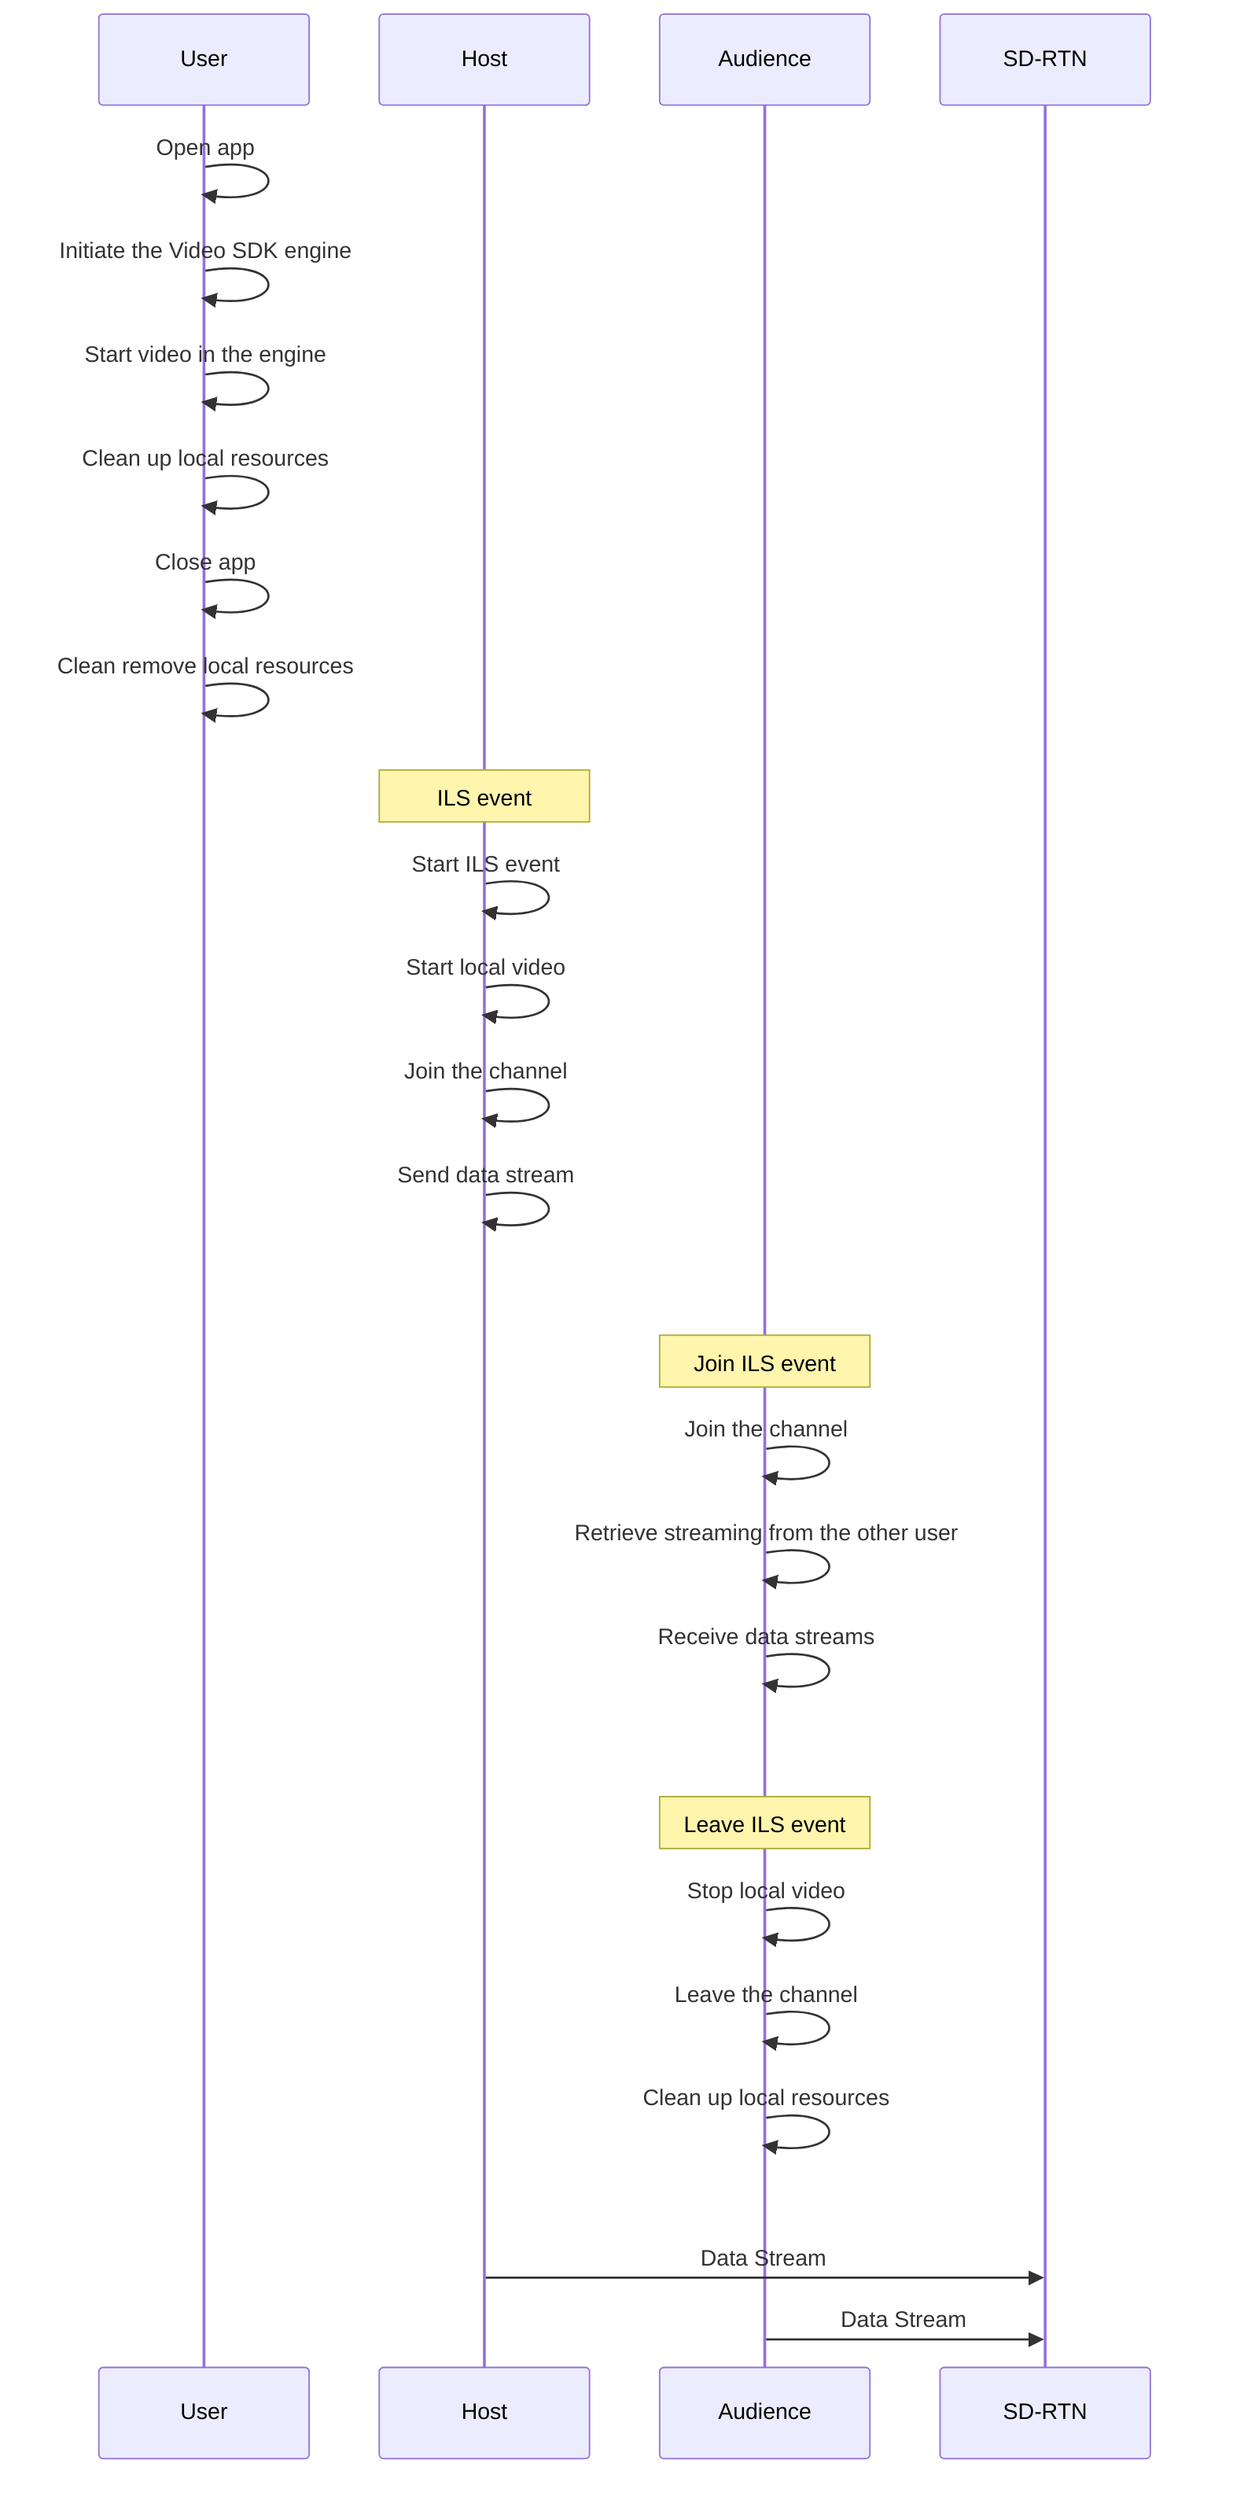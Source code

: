 sequenceDiagram
    participant User
    participant Host
    participant Audience
    participant SD-RTN

    %% User Interactions
    User ->> User: Open app
    User ->> User: Initiate the Video SDK engine
    User ->> User: Start video in the engine
    User ->> User: Clean up local resources
    User ->> User: Close app
    User ->> User: Clean remove local resources
    %% End User Interactions

    %% Host Interactions
    rect rgb(255, 255, 255)
    Note over Host: ILS event
    Host ->> Host: Start ILS event
    Host ->> Host: Start local video
    Host ->> Host: Join the channel
    Host ->> Host: Send data stream
    end
    %% End Host Interactions

    %% Audience Interactions
    rect rgb(255, 255, 255)
    Note over Audience: Join ILS event
    Audience ->> Audience: Join the channel
    Audience ->> Audience: Retrieve streaming from the other user
    Audience ->> Audience: Receive data streams
    end
    
    rect rgb(255, 255, 255)
    Note over Audience: Leave ILS event
    Audience ->> Audience: Stop local video
    Audience ->> Audience: Leave the channel
    Audience ->> Audience: Clean up local resources
    end
    %% End Audience Interactions

    %% Data Streams from Host and Audience to SD-RTN
    Host ->> SD-RTN: Data Stream
    Audience ->> SD-RTN: Data Stream
    %% End Data Streams